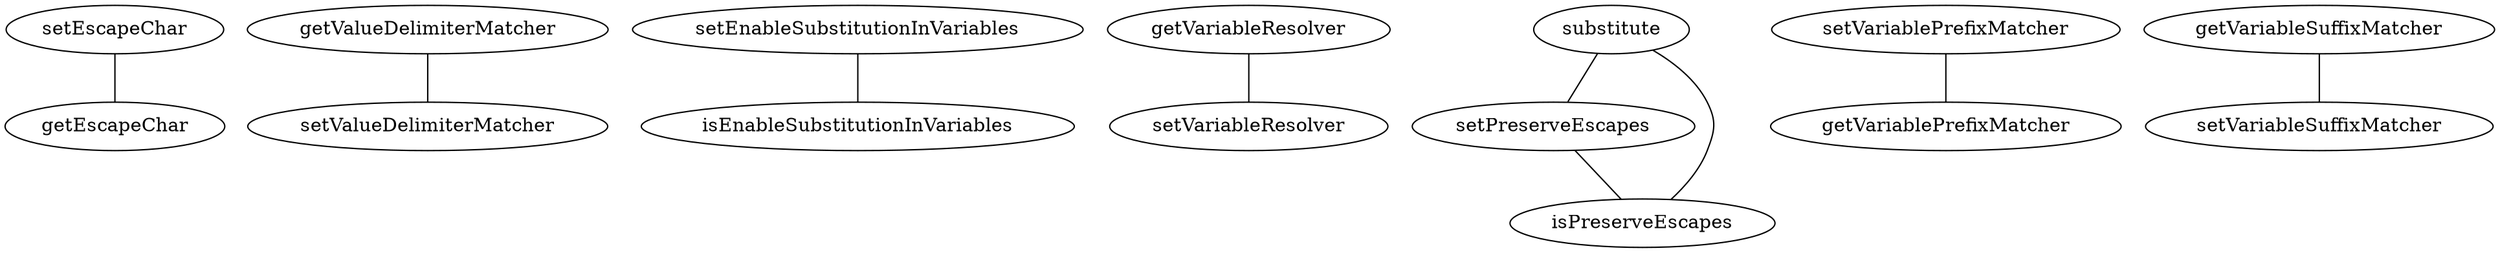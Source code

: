 strict graph ip_map {
setEscapeChar--getEscapeChar;
getValueDelimiterMatcher--setValueDelimiterMatcher;
setEnableSubstitutionInVariables--isEnableSubstitutionInVariables;
getVariableResolver--setVariableResolver;
substitute--setPreserveEscapes;
substitute--isPreserveEscapes;
setVariablePrefixMatcher--getVariablePrefixMatcher;
getVariableSuffixMatcher--setVariableSuffixMatcher;
setPreserveEscapes--isPreserveEscapes;
}